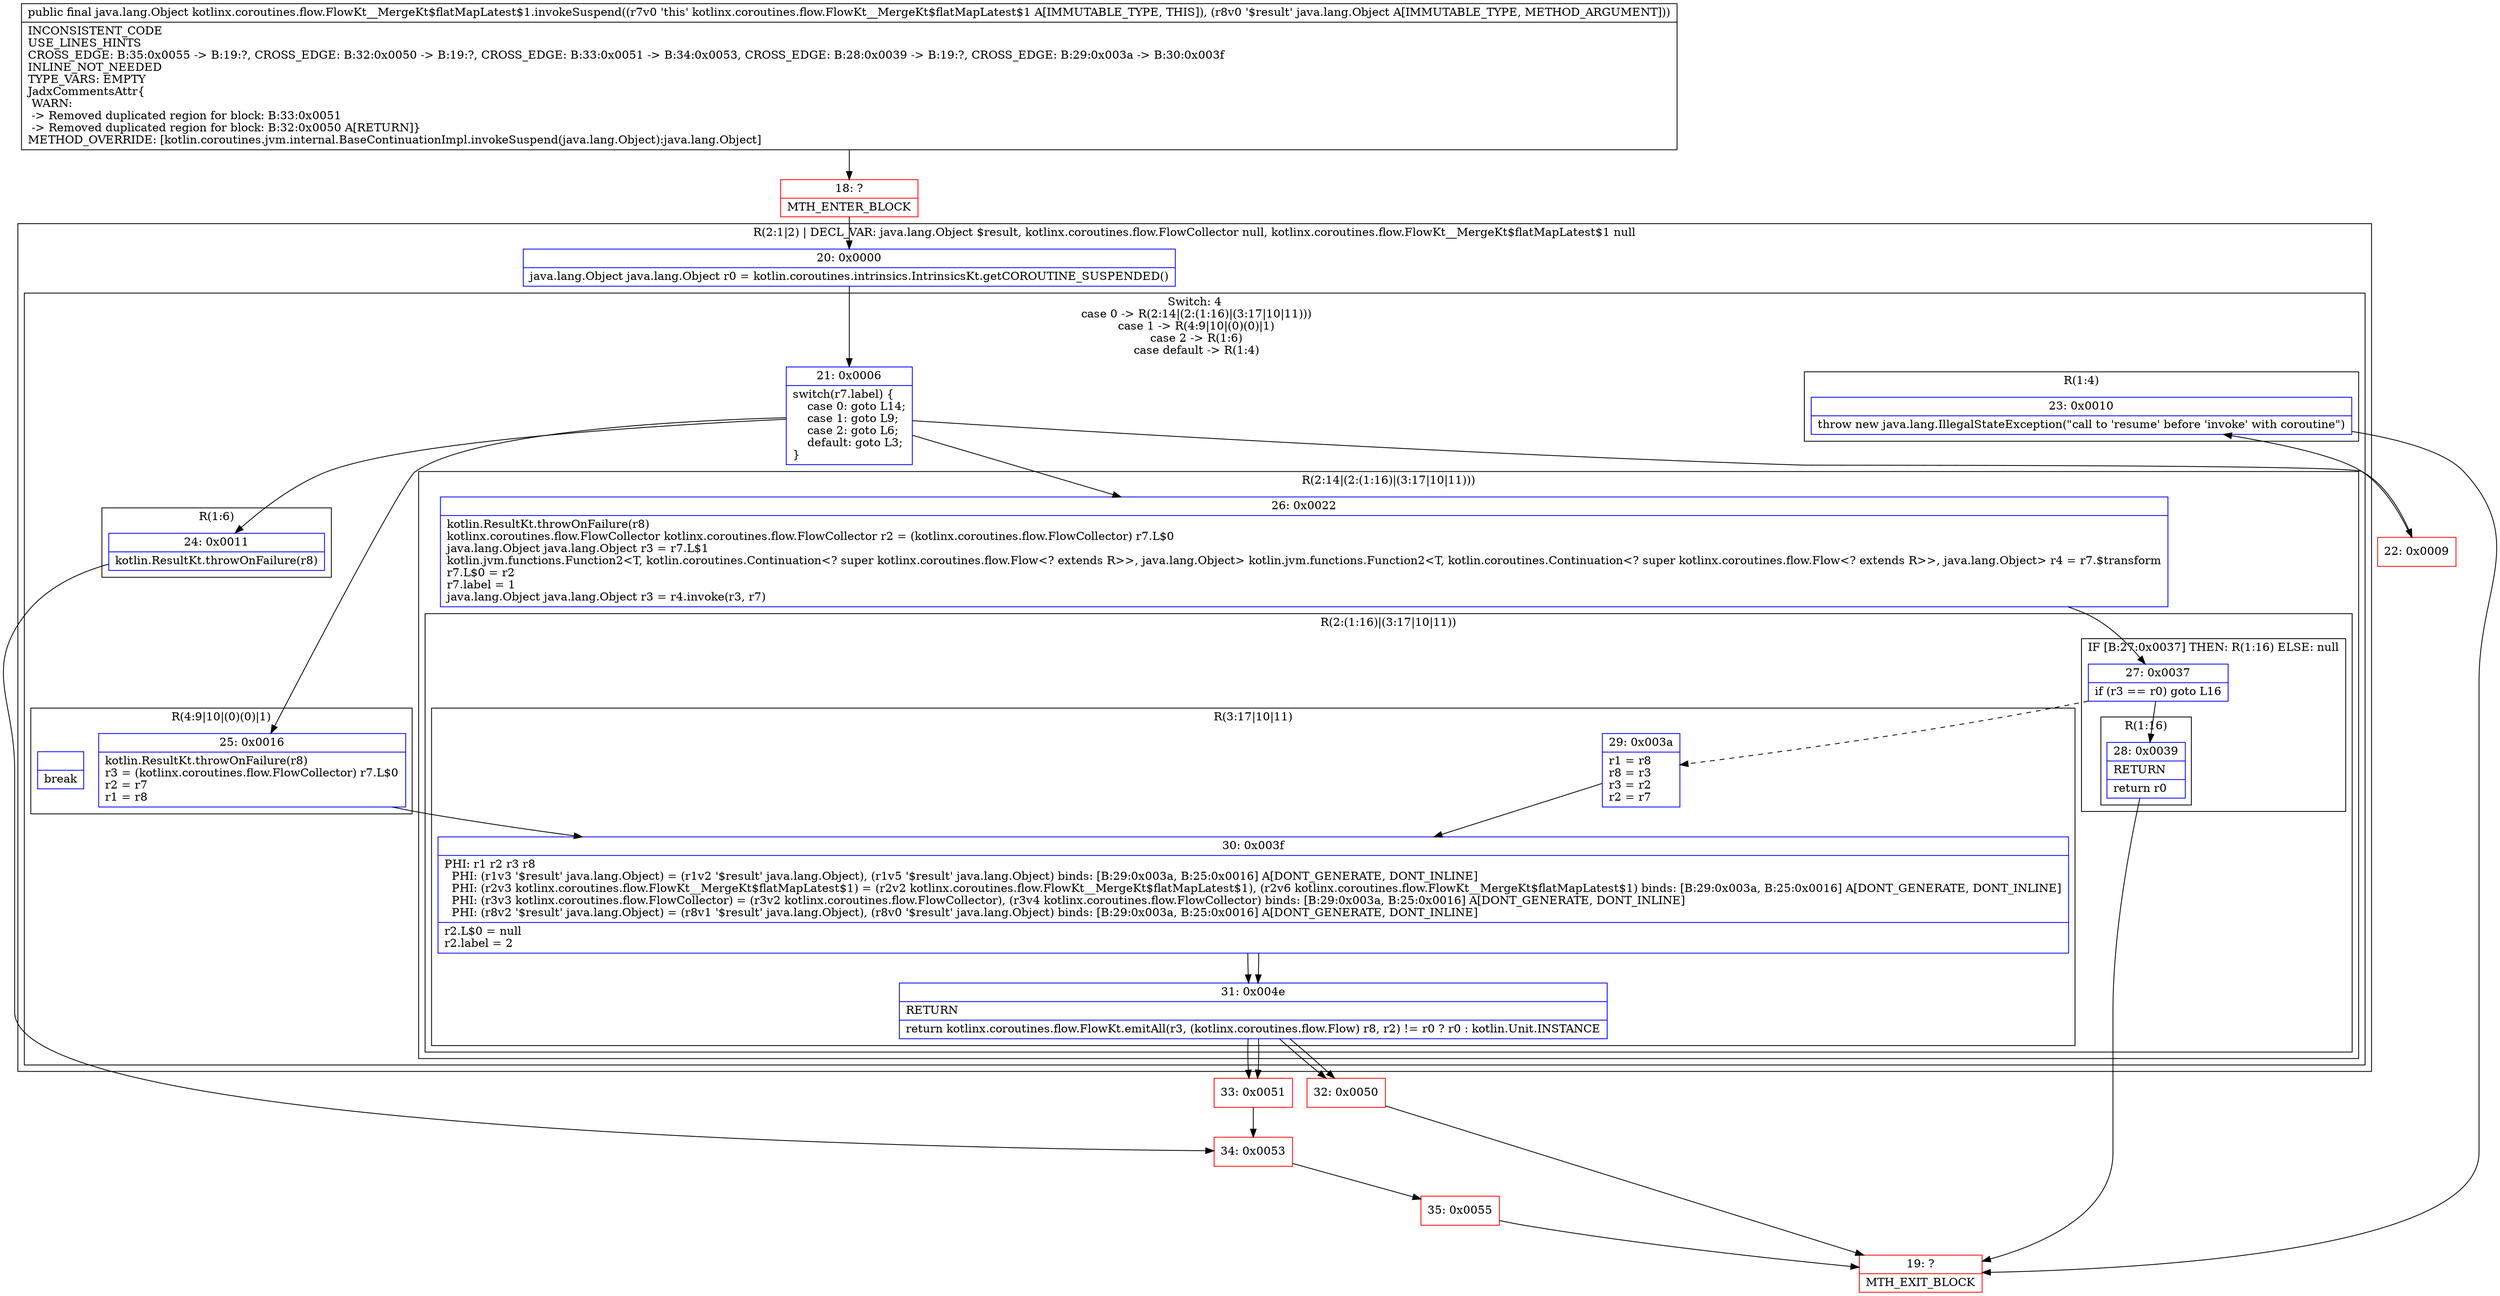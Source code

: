 digraph "CFG forkotlinx.coroutines.flow.FlowKt__MergeKt$flatMapLatest$1.invokeSuspend(Ljava\/lang\/Object;)Ljava\/lang\/Object;" {
subgraph cluster_Region_1186353702 {
label = "R(2:1|2) | DECL_VAR: java.lang.Object $result, kotlinx.coroutines.flow.FlowCollector null, kotlinx.coroutines.flow.FlowKt__MergeKt$flatMapLatest$1 null\l";
node [shape=record,color=blue];
Node_20 [shape=record,label="{20\:\ 0x0000|java.lang.Object java.lang.Object r0 = kotlin.coroutines.intrinsics.IntrinsicsKt.getCOROUTINE_SUSPENDED()\l}"];
subgraph cluster_SwitchRegion_1078714736 {
label = "Switch: 4
 case 0 -> R(2:14|(2:(1:16)|(3:17|10|11)))
 case 1 -> R(4:9|10|(0)(0)|1)
 case 2 -> R(1:6)
 case default -> R(1:4)";
node [shape=record,color=blue];
Node_21 [shape=record,label="{21\:\ 0x0006|switch(r7.label) \{\l    case 0: goto L14;\l    case 1: goto L9;\l    case 2: goto L6;\l    default: goto L3;\l\}\l}"];
subgraph cluster_Region_1728127406 {
label = "R(2:14|(2:(1:16)|(3:17|10|11)))";
node [shape=record,color=blue];
Node_26 [shape=record,label="{26\:\ 0x0022|kotlin.ResultKt.throwOnFailure(r8)\lkotlinx.coroutines.flow.FlowCollector kotlinx.coroutines.flow.FlowCollector r2 = (kotlinx.coroutines.flow.FlowCollector) r7.L$0\ljava.lang.Object java.lang.Object r3 = r7.L$1\lkotlin.jvm.functions.Function2\<T, kotlin.coroutines.Continuation\<? super kotlinx.coroutines.flow.Flow\<? extends R\>\>, java.lang.Object\> kotlin.jvm.functions.Function2\<T, kotlin.coroutines.Continuation\<? super kotlinx.coroutines.flow.Flow\<? extends R\>\>, java.lang.Object\> r4 = r7.$transform\lr7.L$0 = r2\lr7.label = 1\ljava.lang.Object java.lang.Object r3 = r4.invoke(r3, r7)\l}"];
subgraph cluster_Region_1143027570 {
label = "R(2:(1:16)|(3:17|10|11))";
node [shape=record,color=blue];
subgraph cluster_IfRegion_1547913416 {
label = "IF [B:27:0x0037] THEN: R(1:16) ELSE: null";
node [shape=record,color=blue];
Node_27 [shape=record,label="{27\:\ 0x0037|if (r3 == r0) goto L16\l}"];
subgraph cluster_Region_1309468578 {
label = "R(1:16)";
node [shape=record,color=blue];
Node_28 [shape=record,label="{28\:\ 0x0039|RETURN\l|return r0\l}"];
}
}
subgraph cluster_Region_1427204000 {
label = "R(3:17|10|11)";
node [shape=record,color=blue];
Node_29 [shape=record,label="{29\:\ 0x003a|r1 = r8\lr8 = r3\lr3 = r2\lr2 = r7\l}"];
Node_30 [shape=record,label="{30\:\ 0x003f|PHI: r1 r2 r3 r8 \l  PHI: (r1v3 '$result' java.lang.Object) = (r1v2 '$result' java.lang.Object), (r1v5 '$result' java.lang.Object) binds: [B:29:0x003a, B:25:0x0016] A[DONT_GENERATE, DONT_INLINE]\l  PHI: (r2v3 kotlinx.coroutines.flow.FlowKt__MergeKt$flatMapLatest$1) = (r2v2 kotlinx.coroutines.flow.FlowKt__MergeKt$flatMapLatest$1), (r2v6 kotlinx.coroutines.flow.FlowKt__MergeKt$flatMapLatest$1) binds: [B:29:0x003a, B:25:0x0016] A[DONT_GENERATE, DONT_INLINE]\l  PHI: (r3v3 kotlinx.coroutines.flow.FlowCollector) = (r3v2 kotlinx.coroutines.flow.FlowCollector), (r3v4 kotlinx.coroutines.flow.FlowCollector) binds: [B:29:0x003a, B:25:0x0016] A[DONT_GENERATE, DONT_INLINE]\l  PHI: (r8v2 '$result' java.lang.Object) = (r8v1 '$result' java.lang.Object), (r8v0 '$result' java.lang.Object) binds: [B:29:0x003a, B:25:0x0016] A[DONT_GENERATE, DONT_INLINE]\l|r2.L$0 = null\lr2.label = 2\l}"];
Node_31 [shape=record,label="{31\:\ 0x004e|RETURN\l|return kotlinx.coroutines.flow.FlowKt.emitAll(r3, (kotlinx.coroutines.flow.Flow) r8, r2) != r0 ? r0 : kotlin.Unit.INSTANCE\l}"];
}
}
}
subgraph cluster_Region_1310325531 {
label = "R(4:9|10|(0)(0)|1)";
node [shape=record,color=blue];
Node_25 [shape=record,label="{25\:\ 0x0016|kotlin.ResultKt.throwOnFailure(r8)\lr3 = (kotlinx.coroutines.flow.FlowCollector) r7.L$0\lr2 = r7\lr1 = r8\l}"];
Node_30 [shape=record,label="{30\:\ 0x003f|PHI: r1 r2 r3 r8 \l  PHI: (r1v3 '$result' java.lang.Object) = (r1v2 '$result' java.lang.Object), (r1v5 '$result' java.lang.Object) binds: [B:29:0x003a, B:25:0x0016] A[DONT_GENERATE, DONT_INLINE]\l  PHI: (r2v3 kotlinx.coroutines.flow.FlowKt__MergeKt$flatMapLatest$1) = (r2v2 kotlinx.coroutines.flow.FlowKt__MergeKt$flatMapLatest$1), (r2v6 kotlinx.coroutines.flow.FlowKt__MergeKt$flatMapLatest$1) binds: [B:29:0x003a, B:25:0x0016] A[DONT_GENERATE, DONT_INLINE]\l  PHI: (r3v3 kotlinx.coroutines.flow.FlowCollector) = (r3v2 kotlinx.coroutines.flow.FlowCollector), (r3v4 kotlinx.coroutines.flow.FlowCollector) binds: [B:29:0x003a, B:25:0x0016] A[DONT_GENERATE, DONT_INLINE]\l  PHI: (r8v2 '$result' java.lang.Object) = (r8v1 '$result' java.lang.Object), (r8v0 '$result' java.lang.Object) binds: [B:29:0x003a, B:25:0x0016] A[DONT_GENERATE, DONT_INLINE]\l|r2.L$0 = null\lr2.label = 2\l}"];
subgraph cluster_IfRegion_557987910 {
label = "IF [B:31:0x004e] THEN: R(0) ELSE: R(0)";
node [shape=record,color=blue];
Node_31 [shape=record,label="{31\:\ 0x004e|RETURN\l|return kotlinx.coroutines.flow.FlowKt.emitAll(r3, (kotlinx.coroutines.flow.Flow) r8, r2) != r0 ? r0 : kotlin.Unit.INSTANCE\l}"];
subgraph cluster_Region_187086443 {
label = "R(0)";
node [shape=record,color=blue];
}
subgraph cluster_Region_1165591233 {
label = "R(0)";
node [shape=record,color=blue];
}
}
Node_InsnContainer_1512483711 [shape=record,label="{|break\l}"];
}
subgraph cluster_Region_393321966 {
label = "R(1:6)";
node [shape=record,color=blue];
Node_24 [shape=record,label="{24\:\ 0x0011|kotlin.ResultKt.throwOnFailure(r8)\l}"];
}
subgraph cluster_Region_702215301 {
label = "R(1:4)";
node [shape=record,color=blue];
Node_23 [shape=record,label="{23\:\ 0x0010|throw new java.lang.IllegalStateException(\"call to 'resume' before 'invoke' with coroutine\")\l}"];
}
}
}
Node_18 [shape=record,color=red,label="{18\:\ ?|MTH_ENTER_BLOCK\l}"];
Node_22 [shape=record,color=red,label="{22\:\ 0x0009}"];
Node_19 [shape=record,color=red,label="{19\:\ ?|MTH_EXIT_BLOCK\l}"];
Node_34 [shape=record,color=red,label="{34\:\ 0x0053}"];
Node_35 [shape=record,color=red,label="{35\:\ 0x0055}"];
Node_32 [shape=record,color=red,label="{32\:\ 0x0050}"];
Node_33 [shape=record,color=red,label="{33\:\ 0x0051}"];
MethodNode[shape=record,label="{public final java.lang.Object kotlinx.coroutines.flow.FlowKt__MergeKt$flatMapLatest$1.invokeSuspend((r7v0 'this' kotlinx.coroutines.flow.FlowKt__MergeKt$flatMapLatest$1 A[IMMUTABLE_TYPE, THIS]), (r8v0 '$result' java.lang.Object A[IMMUTABLE_TYPE, METHOD_ARGUMENT]))  | INCONSISTENT_CODE\lUSE_LINES_HINTS\lCROSS_EDGE: B:35:0x0055 \-\> B:19:?, CROSS_EDGE: B:32:0x0050 \-\> B:19:?, CROSS_EDGE: B:33:0x0051 \-\> B:34:0x0053, CROSS_EDGE: B:28:0x0039 \-\> B:19:?, CROSS_EDGE: B:29:0x003a \-\> B:30:0x003f\lINLINE_NOT_NEEDED\lTYPE_VARS: EMPTY\lJadxCommentsAttr\{\l WARN: \l \-\> Removed duplicated region for block: B:33:0x0051 \l \-\> Removed duplicated region for block: B:32:0x0050 A[RETURN]\}\lMETHOD_OVERRIDE: [kotlin.coroutines.jvm.internal.BaseContinuationImpl.invokeSuspend(java.lang.Object):java.lang.Object]\l}"];
MethodNode -> Node_18;Node_20 -> Node_21;
Node_21 -> Node_22;
Node_21 -> Node_24;
Node_21 -> Node_25;
Node_21 -> Node_26;
Node_26 -> Node_27;
Node_27 -> Node_28;
Node_27 -> Node_29[style=dashed];
Node_28 -> Node_19;
Node_29 -> Node_30;
Node_30 -> Node_31;
Node_31 -> Node_32;
Node_31 -> Node_33;
Node_25 -> Node_30;
Node_30 -> Node_31;
Node_31 -> Node_32;
Node_31 -> Node_33;
Node_24 -> Node_34;
Node_23 -> Node_19;
Node_18 -> Node_20;
Node_22 -> Node_23;
Node_34 -> Node_35;
Node_35 -> Node_19;
Node_32 -> Node_19;
Node_33 -> Node_34;
}

